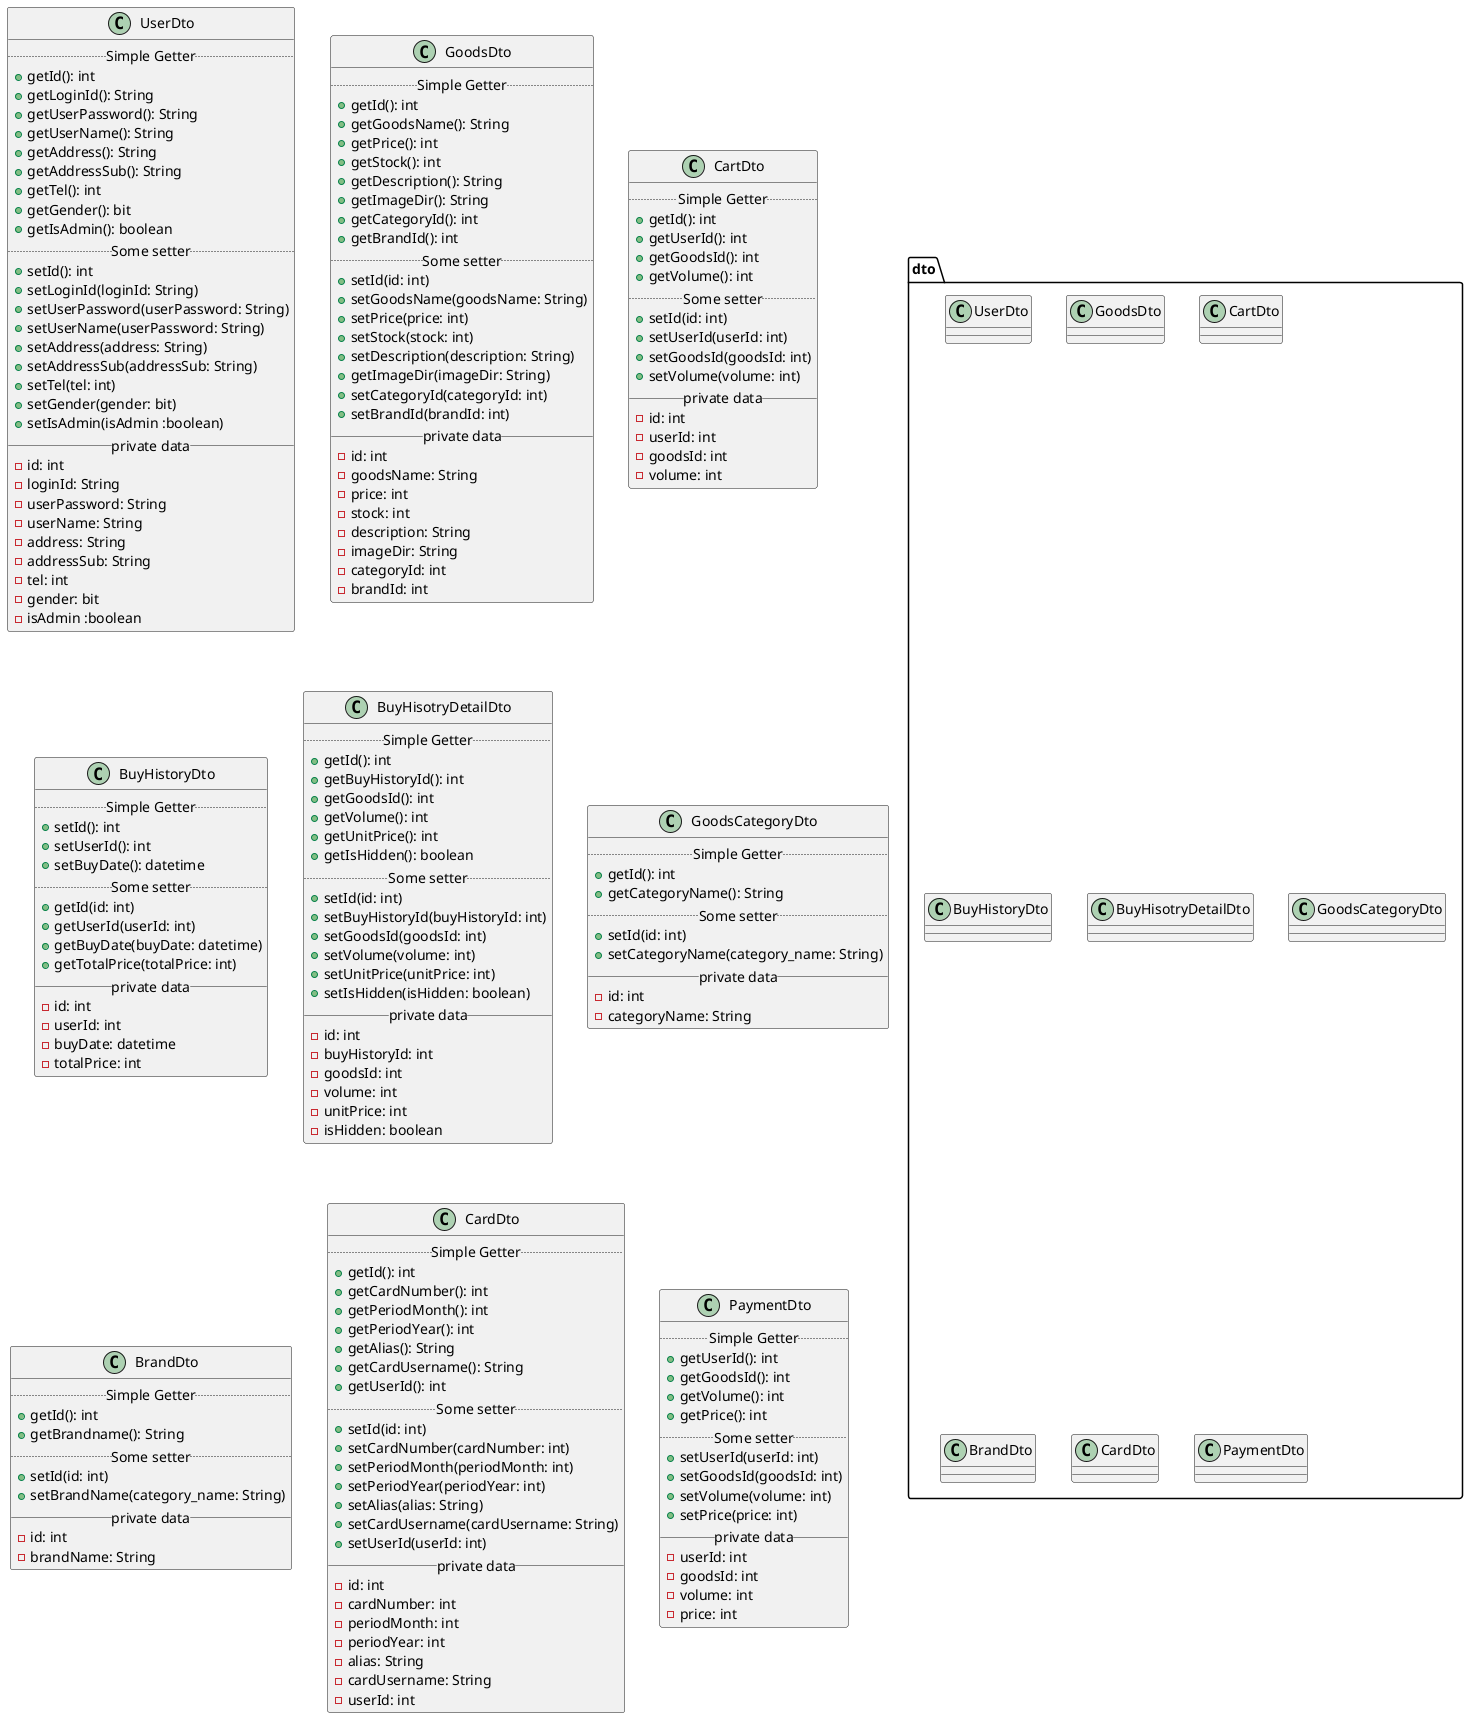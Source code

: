 @startuml
package dto{
    class UserDto
    class GoodsDto
    class CartDto
    class BuyHistoryDto
    class BuyHisotryDetailDto
    class GoodsCategoryDto
    class BrandDto
    class CardDto
    class PaymentDto
}
/'
class sample{
    .. Simple Getter ..
    .. Some setter ..
    __ private data __
}
'/
class UserDto{
    .. Simple Getter ..
        +getId(): int
        +getLoginId(): String
        +getUserPassword(): String
        +getUserName(): String
        +getAddress(): String
        +getAddressSub(): String
        +getTel(): int
        +getGender(): bit
        +getIsAdmin(): boolean
    .. Some setter ..
        +setId(): int
        +setLoginId(loginId: String)
        +setUserPassword(userPassword: String)
        +setUserName(userPassword: String)
        +setAddress(address: String)
        +setAddressSub(addressSub: String)
        +setTel(tel: int)
        +setGender(gender: bit)
        +setIsAdmin(isAdmin :boolean)
    __ private data __
        -id: int
        -loginId: String
        -userPassword: String
        -userName: String
        -address: String
        -addressSub: String
        -tel: int
        -gender: bit
        -isAdmin :boolean
}
class GoodsDto{
    .. Simple Getter ..
        +getId(): int
        +getGoodsName(): String
        +getPrice(): int
        +getStock(): int
        +getDescription(): String
        +getImageDir(): String
        +getCategoryId(): int
        +getBrandId(): int
    .. Some setter ..
        +setId(id: int)
        +setGoodsName(goodsName: String)
        +setPrice(price: int)
        +setStock(stock: int)
        +setDescription(description: String)
        +getImageDir(imageDir: String)
        +setCategoryId(categoryId: int)
        +setBrandId(brandId: int)
    __ private data __
        -id: int
        -goodsName: String
        -price: int
        -stock: int
        -description: String
        -imageDir: String
        -categoryId: int
        -brandId: int
}
class CartDto{ 
    .. Simple Getter ..
        +getId(): int
        +getUserId(): int
        +getGoodsId(): int
        +getVolume(): int
    .. Some setter ..
        +setId(id: int) 
        +setUserId(userId: int)
        +setGoodsId(goodsId: int)
        +setVolume(volume: int)
    __ private data __
        -id: int
        -userId: int
        -goodsId: int
        -volume: int
}
class BuyHistoryDto{
    .. Simple Getter ..
        +setId(): int
        +setUserId(): int
        +setBuyDate(): datetime
    .. Some setter ..
        +getId(id: int)
        +getUserId(userId: int)
        +getBuyDate(buyDate: datetime)
        +getTotalPrice(totalPrice: int)
    __ private data __
        -id: int
        -userId: int
        -buyDate: datetime
        -totalPrice: int
}
class BuyHisotryDetailDto{
    .. Simple Getter ..
        +getId(): int
        +getBuyHistoryId(): int
        +getGoodsId(): int
        +getVolume(): int
        +getUnitPrice(): int
        +getIsHidden(): boolean
    .. Some setter ..
        +setId(id: int)
        +setBuyHistoryId(buyHistoryId: int)
        +setGoodsId(goodsId: int)
        +setVolume(volume: int)
        +setUnitPrice(unitPrice: int)
        +setIsHidden(isHidden: boolean)
    __ private data __
        -id: int
        -buyHistoryId: int
        -goodsId: int
        -volume: int
        -unitPrice: int
        -isHidden: boolean
}
class GoodsCategoryDto{
    .. Simple Getter ..
        +getId(): int
        +getCategoryName(): String
    .. Some setter ..
        +setId(id: int)
        +setCategoryName(category_name: String)
    __ private data __
        -id: int
        -categoryName: String
}
class BrandDto{
    .. Simple Getter ..
        +getId(): int
        +getBrandname(): String
    .. Some setter ..
        +setId(id: int)
        +setBrandName(category_name: String)
    __ private data __
        -id: int
        -brandName: String
}
class CardDto{
    .. Simple Getter ..
        +getId(): int
        +getCardNumber(): int
        +getPeriodMonth(): int
        +getPeriodYear(): int
        +getAlias(): String
        +getCardUsername(): String
        +getUserId(): int
    .. Some setter ..
        +setId(id: int)
        +setCardNumber(cardNumber: int)
        +setPeriodMonth(periodMonth: int)
        +setPeriodYear(periodYear: int)
        +setAlias(alias: String)
        +setCardUsername(cardUsername: String)
        +setUserId(userId: int)
    __ private data __
        -id: int
        -cardNumber: int
        -periodMonth: int
        -periodYear: int
        -alias: String
        -cardUsername: String
        -userId: int
}
class PaymentDto{
    .. Simple Getter ..
        +getUserId(): int
        +getGoodsId(): int
        +getVolume(): int
        +getPrice(): int
    .. Some setter ..
        +setUserId(userId: int)
        +setGoodsId(goodsId: int)
        +setVolume(volume: int)
        +setPrice(price: int)
    __ private data __
        -userId: int
        -goodsId: int
        -volume: int
        -price: int
}
@enduml

